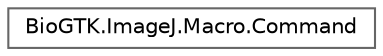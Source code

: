 digraph "Graphical Class Hierarchy"
{
 // LATEX_PDF_SIZE
  bgcolor="transparent";
  edge [fontname=Helvetica,fontsize=10,labelfontname=Helvetica,labelfontsize=10];
  node [fontname=Helvetica,fontsize=10,shape=box,height=0.2,width=0.4];
  rankdir="LR";
  Node0 [id="Node000000",label="BioGTK.ImageJ.Macro.Command",height=0.2,width=0.4,color="grey40", fillcolor="white", style="filled",URL="$class_bio_g_t_k_1_1_image_j_1_1_macro_1_1_command.html",tooltip=" "];
}
